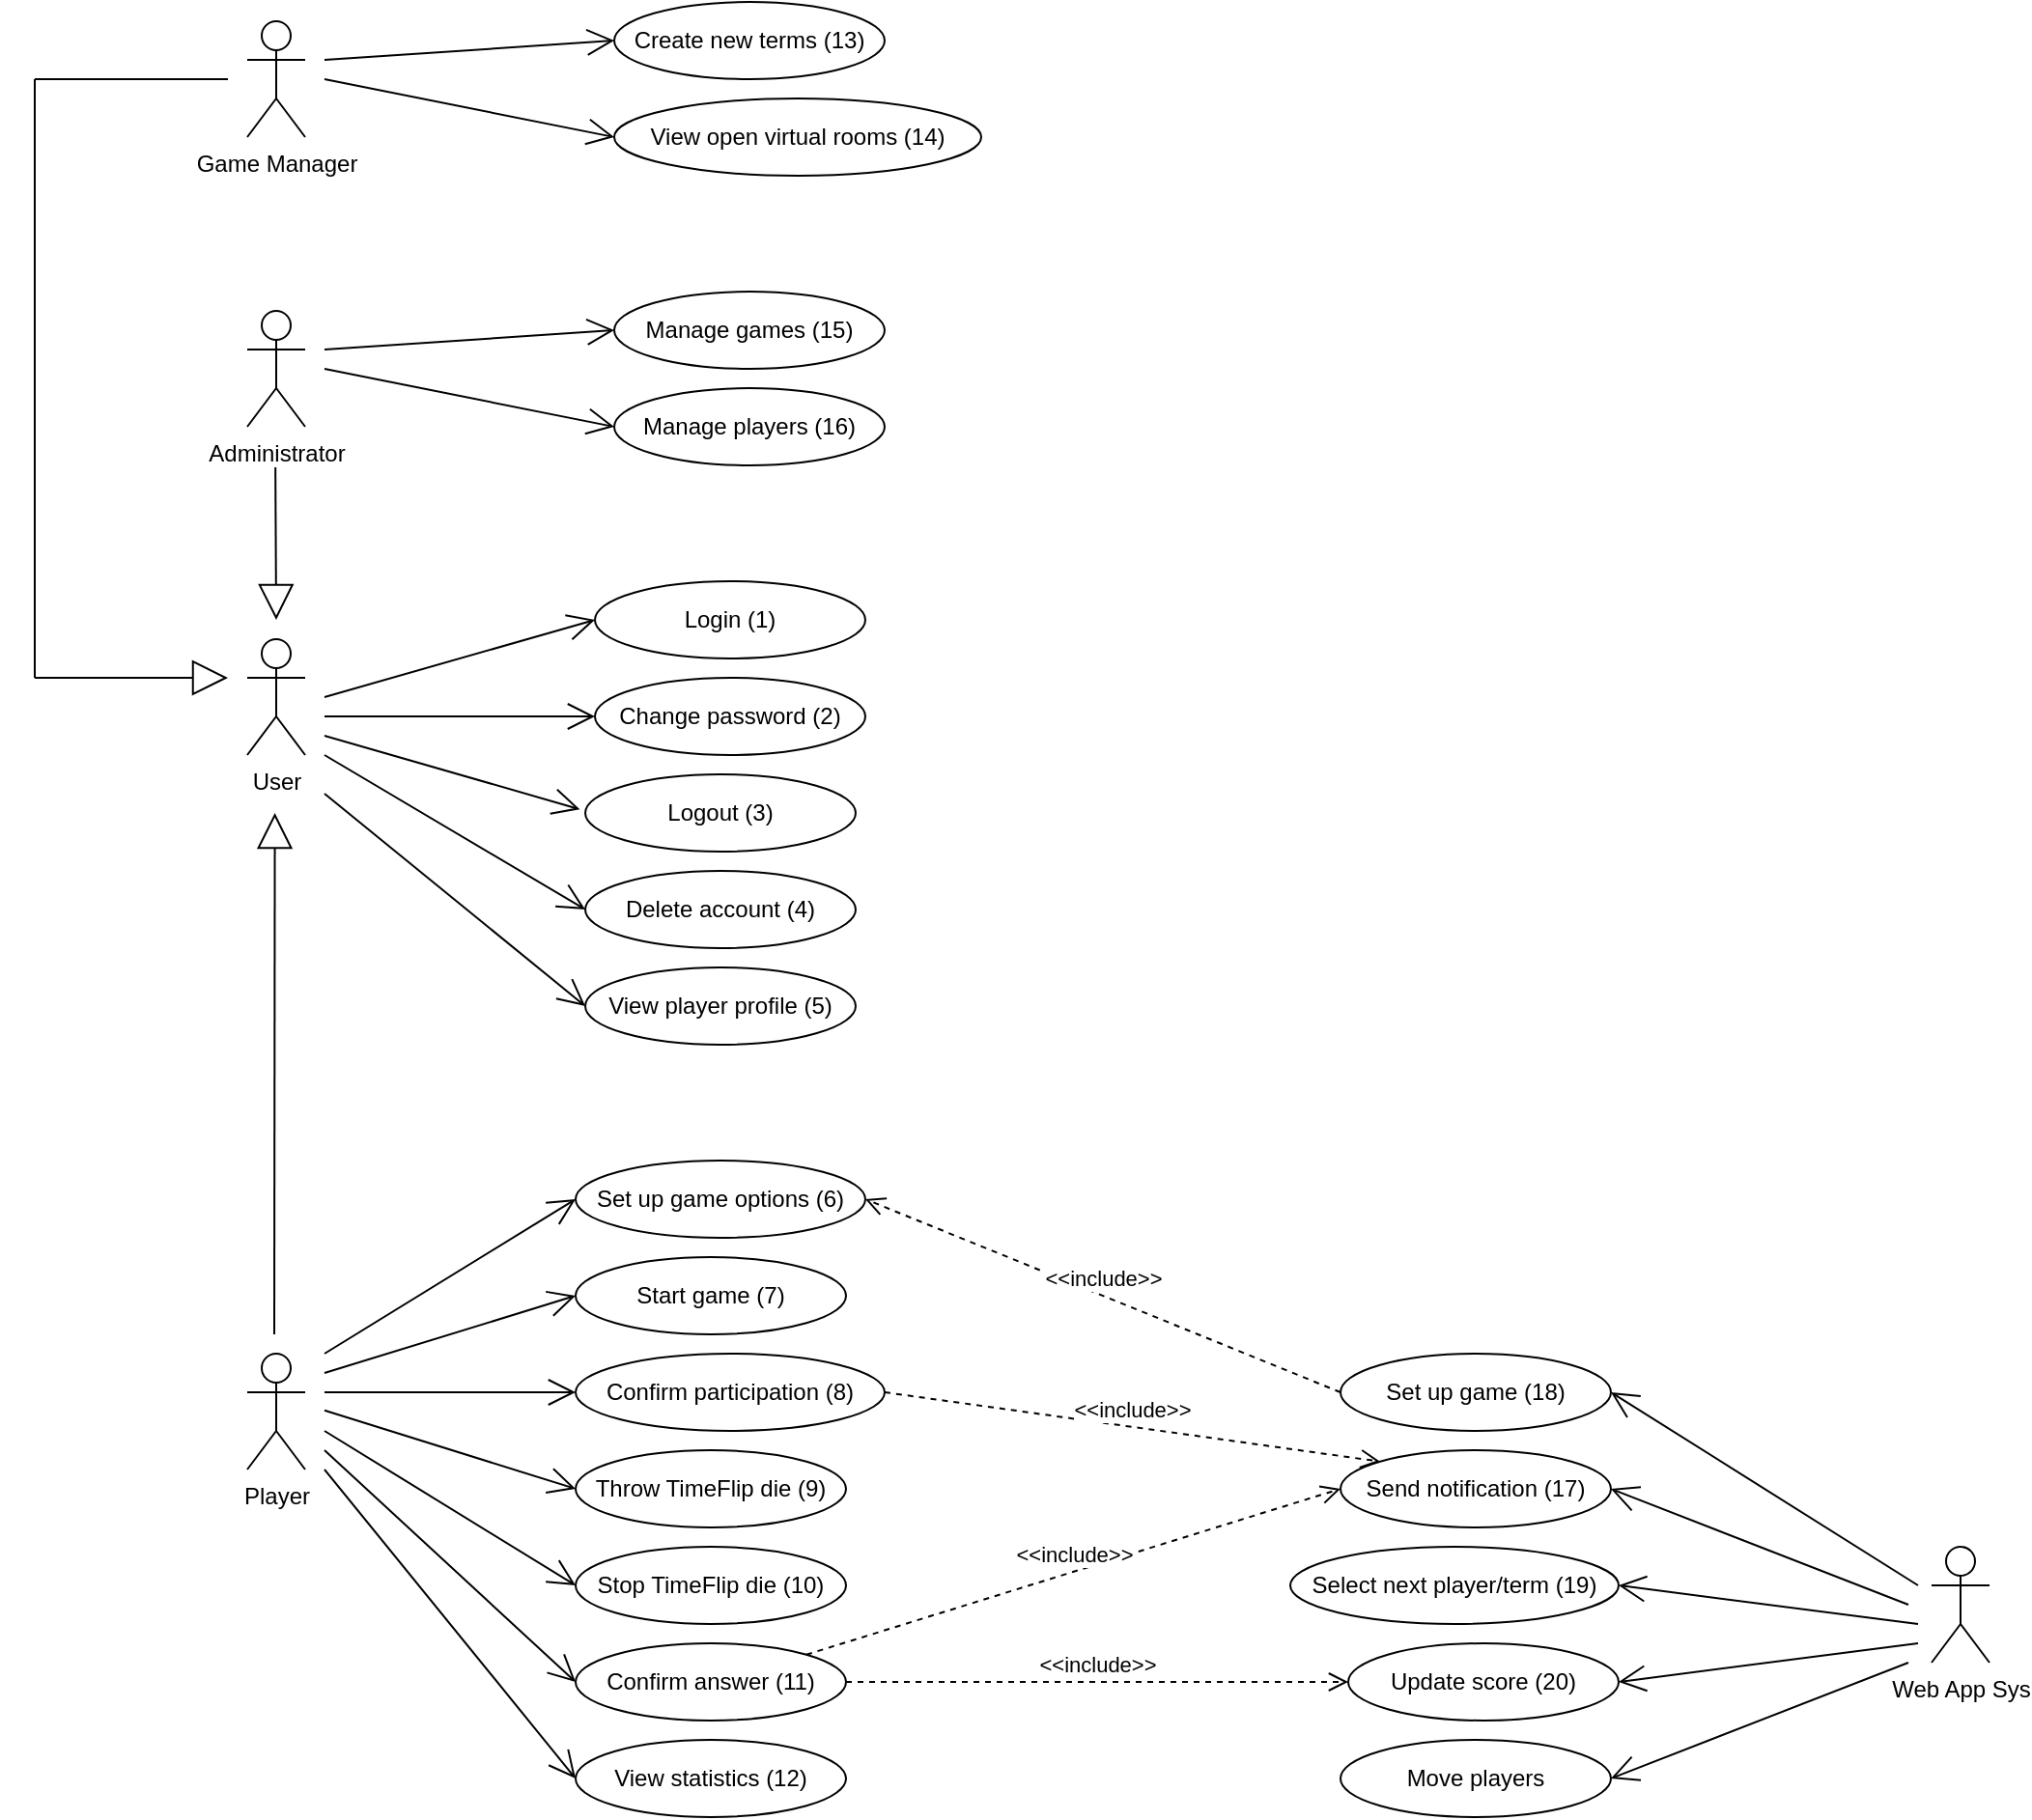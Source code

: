 <mxfile version="14.1.8" type="device"><diagram id="kByiQQWcmBYjvNF7uW5U" name="Page-1"><mxGraphModel dx="1090" dy="337" grid="1" gridSize="10" guides="1" tooltips="1" connect="1" arrows="1" fold="1" page="1" pageScale="1" pageWidth="827" pageHeight="1169" math="0" shadow="0"><root><mxCell id="0"/><mxCell id="1" parent="0"/><mxCell id="BB9DUj_Hbf-YWpVDN_lV-16" value="Game Manager" style="shape=umlActor;verticalLabelPosition=bottom;verticalAlign=top;html=1;" parent="1" vertex="1"><mxGeometry x="-40" y="130" width="30" height="60" as="geometry"/></mxCell><mxCell id="BB9DUj_Hbf-YWpVDN_lV-17" value="User" style="shape=umlActor;verticalLabelPosition=bottom;verticalAlign=top;html=1;" parent="1" vertex="1"><mxGeometry x="-40" y="450" width="30" height="60" as="geometry"/></mxCell><mxCell id="BB9DUj_Hbf-YWpVDN_lV-32" value="Web App Sys" style="shape=umlActor;verticalLabelPosition=bottom;verticalAlign=top;html=1;" parent="1" vertex="1"><mxGeometry x="832" y="920" width="30" height="60" as="geometry"/></mxCell><mxCell id="BB9DUj_Hbf-YWpVDN_lV-39" value="Administrator" style="shape=umlActor;verticalLabelPosition=bottom;verticalAlign=top;html=1;" parent="1" vertex="1"><mxGeometry x="-40" y="280" width="30" height="60" as="geometry"/></mxCell><mxCell id="BB9DUj_Hbf-YWpVDN_lV-40" value="Manage games (15)" style="ellipse;whiteSpace=wrap;html=1;" parent="1" vertex="1"><mxGeometry x="150" y="270" width="140" height="40" as="geometry"/></mxCell><mxCell id="BB9DUj_Hbf-YWpVDN_lV-41" value="Manage players (16)" style="ellipse;whiteSpace=wrap;html=1;" parent="1" vertex="1"><mxGeometry x="150" y="320" width="140" height="40" as="geometry"/></mxCell><mxCell id="BB9DUj_Hbf-YWpVDN_lV-43" value="View statistics (12)" style="ellipse;whiteSpace=wrap;html=1;" parent="1" vertex="1"><mxGeometry x="130" y="1020" width="140" height="40" as="geometry"/></mxCell><mxCell id="BB9DUj_Hbf-YWpVDN_lV-44" value="Create new terms (13)" style="ellipse;whiteSpace=wrap;html=1;" parent="1" vertex="1"><mxGeometry x="150" y="120" width="140" height="40" as="geometry"/></mxCell><mxCell id="BB9DUj_Hbf-YWpVDN_lV-45" value="View open virtual rooms (14)" style="ellipse;whiteSpace=wrap;html=1;" parent="1" vertex="1"><mxGeometry x="150" y="170" width="190" height="40" as="geometry"/></mxCell><mxCell id="BB9DUj_Hbf-YWpVDN_lV-48" value="Start game (7)" style="ellipse;whiteSpace=wrap;html=1;" parent="1" vertex="1"><mxGeometry x="130" y="770" width="140" height="40" as="geometry"/></mxCell><mxCell id="BB9DUj_Hbf-YWpVDN_lV-50" value="Confirm participation (8)" style="ellipse;whiteSpace=wrap;html=1;" parent="1" vertex="1"><mxGeometry x="130" y="820" width="160" height="40" as="geometry"/></mxCell><mxCell id="BB9DUj_Hbf-YWpVDN_lV-54" value="Select next player/term (19)" style="ellipse;whiteSpace=wrap;html=1;" parent="1" vertex="1"><mxGeometry x="500" y="920" width="170" height="40" as="geometry"/></mxCell><mxCell id="BB9DUj_Hbf-YWpVDN_lV-57" value="Login (1)" style="ellipse;whiteSpace=wrap;html=1;" parent="1" vertex="1"><mxGeometry x="140" y="420" width="140" height="40" as="geometry"/></mxCell><mxCell id="BB9DUj_Hbf-YWpVDN_lV-58" value="Logout (3)" style="ellipse;whiteSpace=wrap;html=1;" parent="1" vertex="1"><mxGeometry x="135" y="520" width="140" height="40" as="geometry"/></mxCell><mxCell id="BB9DUj_Hbf-YWpVDN_lV-60" value="Stop TimeFlip die (10)" style="ellipse;whiteSpace=wrap;html=1;" parent="1" vertex="1"><mxGeometry x="130" y="920" width="140" height="40" as="geometry"/></mxCell><mxCell id="BB9DUj_Hbf-YWpVDN_lV-64" value="Update score (20)" style="ellipse;whiteSpace=wrap;html=1;" parent="1" vertex="1"><mxGeometry x="530" y="970" width="140" height="40" as="geometry"/></mxCell><mxCell id="J8omKY16qlH7DAXxS5Rc-6" value="Change password (2)" style="ellipse;whiteSpace=wrap;html=1;" parent="1" vertex="1"><mxGeometry x="140" y="470" width="140" height="40" as="geometry"/></mxCell><mxCell id="J8omKY16qlH7DAXxS5Rc-7" value="View player profile (5)" style="ellipse;whiteSpace=wrap;html=1;" parent="1" vertex="1"><mxGeometry x="135" y="620" width="140" height="40" as="geometry"/></mxCell><mxCell id="J8omKY16qlH7DAXxS5Rc-8" value="Set up game options (6)" style="ellipse;whiteSpace=wrap;html=1;" parent="1" vertex="1"><mxGeometry x="130" y="720" width="150" height="40" as="geometry"/></mxCell><mxCell id="J8omKY16qlH7DAXxS5Rc-9" value="Throw TimeFlip die (9)" style="ellipse;whiteSpace=wrap;html=1;" parent="1" vertex="1"><mxGeometry x="130" y="870" width="140" height="40" as="geometry"/></mxCell><mxCell id="J8omKY16qlH7DAXxS5Rc-11" value="Delete account (4)" style="ellipse;whiteSpace=wrap;html=1;" parent="1" vertex="1"><mxGeometry x="135" y="570" width="140" height="40" as="geometry"/></mxCell><mxCell id="J8omKY16qlH7DAXxS5Rc-26" value="Set up game (18)" style="ellipse;whiteSpace=wrap;html=1;" parent="1" vertex="1"><mxGeometry x="526" y="820" width="140" height="40" as="geometry"/></mxCell><mxCell id="J8omKY16qlH7DAXxS5Rc-30" value="" style="endArrow=block;endSize=16;endFill=0;html=1;" parent="1" edge="1"><mxGeometry width="160" relative="1" as="geometry"><mxPoint x="-26" y="810" as="sourcePoint"/><mxPoint x="-25.71" y="540" as="targetPoint"/></mxGeometry></mxCell><mxCell id="J8omKY16qlH7DAXxS5Rc-31" value="" style="endArrow=block;endSize=16;endFill=0;html=1;" parent="1" edge="1"><mxGeometry width="160" relative="1" as="geometry"><mxPoint x="-25.42" y="361" as="sourcePoint"/><mxPoint x="-25" y="440" as="targetPoint"/></mxGeometry></mxCell><mxCell id="J8omKY16qlH7DAXxS5Rc-33" value="" style="endArrow=open;endFill=1;endSize=12;html=1;entryX=0;entryY=0.5;entryDx=0;entryDy=0;" parent="1" target="BB9DUj_Hbf-YWpVDN_lV-40" edge="1"><mxGeometry width="160" relative="1" as="geometry"><mxPoint y="300" as="sourcePoint"/><mxPoint x="410" y="860" as="targetPoint"/></mxGeometry></mxCell><mxCell id="J8omKY16qlH7DAXxS5Rc-35" value="&amp;lt;&amp;lt;include&amp;gt;&amp;gt;" style="html=1;verticalAlign=bottom;endArrow=open;dashed=1;endSize=8;exitX=1;exitY=0.5;exitDx=0;exitDy=0;entryX=0;entryY=0.5;entryDx=0;entryDy=0;" parent="1" source="bwkS07kJHdkBES7dfqmh-12" target="BB9DUj_Hbf-YWpVDN_lV-64" edge="1"><mxGeometry relative="1" as="geometry"><mxPoint x="320" y="780" as="sourcePoint"/><mxPoint x="340" y="1030" as="targetPoint"/></mxGeometry></mxCell><mxCell id="bwkS07kJHdkBES7dfqmh-1" value="" style="endArrow=open;endFill=1;endSize=12;html=1;entryX=0;entryY=0.5;entryDx=0;entryDy=0;" parent="1" target="BB9DUj_Hbf-YWpVDN_lV-41" edge="1"><mxGeometry width="160" relative="1" as="geometry"><mxPoint y="310" as="sourcePoint"/><mxPoint x="55" y="300" as="targetPoint"/></mxGeometry></mxCell><mxCell id="bwkS07kJHdkBES7dfqmh-2" value="" style="endArrow=open;endFill=1;endSize=12;html=1;entryX=0;entryY=0.5;entryDx=0;entryDy=0;" parent="1" target="BB9DUj_Hbf-YWpVDN_lV-57" edge="1"><mxGeometry width="160" relative="1" as="geometry"><mxPoint y="480" as="sourcePoint"/><mxPoint x="45" y="445" as="targetPoint"/></mxGeometry></mxCell><mxCell id="bwkS07kJHdkBES7dfqmh-3" value="" style="endArrow=open;endFill=1;endSize=12;html=1;entryX=0;entryY=0.5;entryDx=0;entryDy=0;" parent="1" target="J8omKY16qlH7DAXxS5Rc-6" edge="1"><mxGeometry width="160" relative="1" as="geometry"><mxPoint y="490" as="sourcePoint"/><mxPoint x="45" y="445" as="targetPoint"/></mxGeometry></mxCell><mxCell id="bwkS07kJHdkBES7dfqmh-4" value="" style="endArrow=open;endFill=1;endSize=12;html=1;entryX=-0.02;entryY=0.452;entryDx=0;entryDy=0;entryPerimeter=0;" parent="1" target="BB9DUj_Hbf-YWpVDN_lV-58" edge="1"><mxGeometry width="160" relative="1" as="geometry"><mxPoint y="500" as="sourcePoint"/><mxPoint x="35" y="509.52" as="targetPoint"/></mxGeometry></mxCell><mxCell id="bwkS07kJHdkBES7dfqmh-5" value="" style="endArrow=open;endFill=1;endSize=12;html=1;entryX=0;entryY=0.5;entryDx=0;entryDy=0;" parent="1" target="J8omKY16qlH7DAXxS5Rc-11" edge="1"><mxGeometry width="160" relative="1" as="geometry"><mxPoint y="510" as="sourcePoint"/><mxPoint x="27.2" y="560.0" as="targetPoint"/></mxGeometry></mxCell><mxCell id="bwkS07kJHdkBES7dfqmh-6" value="Player" style="shape=umlActor;verticalLabelPosition=bottom;verticalAlign=top;html=1;" parent="1" vertex="1"><mxGeometry x="-40" y="820" width="30" height="60" as="geometry"/></mxCell><mxCell id="bwkS07kJHdkBES7dfqmh-7" value="" style="endArrow=open;endFill=1;endSize=12;html=1;entryX=0;entryY=0.5;entryDx=0;entryDy=0;" parent="1" target="BB9DUj_Hbf-YWpVDN_lV-44" edge="1"><mxGeometry width="160" relative="1" as="geometry"><mxPoint y="150" as="sourcePoint"/><mxPoint x="45" y="140" as="targetPoint"/></mxGeometry></mxCell><mxCell id="bwkS07kJHdkBES7dfqmh-8" value="" style="endArrow=open;endFill=1;endSize=12;html=1;entryX=0;entryY=0.5;entryDx=0;entryDy=0;" parent="1" target="BB9DUj_Hbf-YWpVDN_lV-45" edge="1"><mxGeometry width="160" relative="1" as="geometry"><mxPoint y="160" as="sourcePoint"/><mxPoint x="35" y="190" as="targetPoint"/></mxGeometry></mxCell><mxCell id="bwkS07kJHdkBES7dfqmh-9" value="" style="endArrow=block;endSize=16;endFill=0;html=1;" parent="1" edge="1"><mxGeometry width="160" relative="1" as="geometry"><mxPoint x="-150" y="470" as="sourcePoint"/><mxPoint x="-50" y="470" as="targetPoint"/></mxGeometry></mxCell><mxCell id="bwkS07kJHdkBES7dfqmh-10" value="" style="endArrow=none;html=1;" parent="1" edge="1"><mxGeometry width="50" height="50" relative="1" as="geometry"><mxPoint x="-150" y="470" as="sourcePoint"/><mxPoint x="-150" y="160" as="targetPoint"/></mxGeometry></mxCell><mxCell id="bwkS07kJHdkBES7dfqmh-11" value="" style="endArrow=none;html=1;" parent="1" edge="1"><mxGeometry width="50" height="50" relative="1" as="geometry"><mxPoint x="-50" y="160" as="sourcePoint"/><mxPoint x="-150" y="160" as="targetPoint"/></mxGeometry></mxCell><mxCell id="bwkS07kJHdkBES7dfqmh-12" value="Confirm answer (11)" style="ellipse;whiteSpace=wrap;html=1;" parent="1" vertex="1"><mxGeometry x="130" y="970" width="140" height="40" as="geometry"/></mxCell><mxCell id="bwkS07kJHdkBES7dfqmh-13" value="" style="endArrow=open;endFill=1;endSize=12;html=1;entryX=0;entryY=0.5;entryDx=0;entryDy=0;" parent="1" target="BB9DUj_Hbf-YWpVDN_lV-50" edge="1"><mxGeometry width="160" relative="1" as="geometry"><mxPoint y="840" as="sourcePoint"/><mxPoint x="30.0" y="990" as="targetPoint"/></mxGeometry></mxCell><mxCell id="bwkS07kJHdkBES7dfqmh-15" value="" style="endArrow=open;endFill=1;endSize=12;html=1;entryX=0;entryY=0.5;entryDx=0;entryDy=0;" parent="1" target="J8omKY16qlH7DAXxS5Rc-9" edge="1"><mxGeometry width="160" relative="1" as="geometry"><mxPoint y="849.41" as="sourcePoint"/><mxPoint x="130.0" y="849.41" as="targetPoint"/></mxGeometry></mxCell><mxCell id="bwkS07kJHdkBES7dfqmh-16" value="" style="endArrow=open;endFill=1;endSize=12;html=1;entryX=0;entryY=0.5;entryDx=0;entryDy=0;" parent="1" target="BB9DUj_Hbf-YWpVDN_lV-60" edge="1"><mxGeometry width="160" relative="1" as="geometry"><mxPoint y="860" as="sourcePoint"/><mxPoint x="130.0" y="910.59" as="targetPoint"/></mxGeometry></mxCell><mxCell id="bwkS07kJHdkBES7dfqmh-17" value="" style="endArrow=open;endFill=1;endSize=12;html=1;entryX=0;entryY=0.5;entryDx=0;entryDy=0;" parent="1" target="bwkS07kJHdkBES7dfqmh-12" edge="1"><mxGeometry width="160" relative="1" as="geometry"><mxPoint y="870" as="sourcePoint"/><mxPoint x="140.0" y="950" as="targetPoint"/></mxGeometry></mxCell><mxCell id="bwkS07kJHdkBES7dfqmh-18" value="" style="endArrow=open;endFill=1;endSize=12;html=1;entryX=0;entryY=0.5;entryDx=0;entryDy=0;" parent="1" target="BB9DUj_Hbf-YWpVDN_lV-43" edge="1"><mxGeometry width="160" relative="1" as="geometry"><mxPoint y="880" as="sourcePoint"/><mxPoint x="140.0" y="1000" as="targetPoint"/></mxGeometry></mxCell><mxCell id="bwkS07kJHdkBES7dfqmh-19" value="" style="endArrow=open;endFill=1;endSize=12;html=1;entryX=0;entryY=0.5;entryDx=0;entryDy=0;" parent="1" target="BB9DUj_Hbf-YWpVDN_lV-48" edge="1"><mxGeometry width="160" relative="1" as="geometry"><mxPoint y="830" as="sourcePoint"/><mxPoint x="140.0" y="850" as="targetPoint"/></mxGeometry></mxCell><mxCell id="bwkS07kJHdkBES7dfqmh-20" value="" style="endArrow=open;endFill=1;endSize=12;html=1;entryX=0;entryY=0.5;entryDx=0;entryDy=0;" parent="1" target="J8omKY16qlH7DAXxS5Rc-8" edge="1"><mxGeometry width="160" relative="1" as="geometry"><mxPoint y="820" as="sourcePoint"/><mxPoint x="140.0" y="800" as="targetPoint"/></mxGeometry></mxCell><mxCell id="bwkS07kJHdkBES7dfqmh-21" value="" style="endArrow=open;endFill=1;endSize=12;html=1;entryX=0;entryY=0.5;entryDx=0;entryDy=0;" parent="1" target="J8omKY16qlH7DAXxS5Rc-7" edge="1"><mxGeometry width="160" relative="1" as="geometry"><mxPoint y="530" as="sourcePoint"/><mxPoint x="140.0" y="750" as="targetPoint"/></mxGeometry></mxCell><mxCell id="bwkS07kJHdkBES7dfqmh-23" value="" style="endArrow=open;endFill=1;endSize=12;html=1;entryX=1;entryY=0.5;entryDx=0;entryDy=0;" parent="1" target="J8omKY16qlH7DAXxS5Rc-26" edge="1"><mxGeometry width="160" relative="1" as="geometry"><mxPoint x="825" y="940" as="sourcePoint"/><mxPoint x="805" y="1130" as="targetPoint"/></mxGeometry></mxCell><mxCell id="bwkS07kJHdkBES7dfqmh-24" value="" style="endArrow=open;endFill=1;endSize=12;html=1;entryX=1;entryY=0.5;entryDx=0;entryDy=0;" parent="1" target="BB9DUj_Hbf-YWpVDN_lV-54" edge="1"><mxGeometry width="160" relative="1" as="geometry"><mxPoint x="825" y="960" as="sourcePoint"/><mxPoint x="676" y="900" as="targetPoint"/></mxGeometry></mxCell><mxCell id="bwkS07kJHdkBES7dfqmh-25" value="" style="endArrow=open;endFill=1;endSize=12;html=1;entryX=1;entryY=0.5;entryDx=0;entryDy=0;" parent="1" target="BB9DUj_Hbf-YWpVDN_lV-64" edge="1"><mxGeometry width="160" relative="1" as="geometry"><mxPoint x="825" y="970" as="sourcePoint"/><mxPoint x="680" y="950" as="targetPoint"/></mxGeometry></mxCell><mxCell id="bwkS07kJHdkBES7dfqmh-27" value="Send notification (17)" style="ellipse;whiteSpace=wrap;html=1;" parent="1" vertex="1"><mxGeometry x="526" y="870" width="140" height="40" as="geometry"/></mxCell><mxCell id="bwkS07kJHdkBES7dfqmh-28" value="" style="endArrow=open;endFill=1;endSize=12;html=1;entryX=1;entryY=0.5;entryDx=0;entryDy=0;" parent="1" target="bwkS07kJHdkBES7dfqmh-27" edge="1"><mxGeometry width="160" relative="1" as="geometry"><mxPoint x="820" y="950" as="sourcePoint"/><mxPoint x="676" y="900" as="targetPoint"/></mxGeometry></mxCell><mxCell id="bwkS07kJHdkBES7dfqmh-29" value="&amp;lt;&amp;lt;include&amp;gt;&amp;gt;" style="html=1;verticalAlign=bottom;endArrow=open;dashed=1;endSize=8;exitX=1;exitY=0;exitDx=0;exitDy=0;entryX=0;entryY=0.5;entryDx=0;entryDy=0;" parent="1" source="bwkS07kJHdkBES7dfqmh-12" target="bwkS07kJHdkBES7dfqmh-27" edge="1"><mxGeometry relative="1" as="geometry"><mxPoint x="540" y="1000" as="sourcePoint"/><mxPoint x="340" y="870" as="targetPoint"/></mxGeometry></mxCell><mxCell id="bwkS07kJHdkBES7dfqmh-30" value="&amp;lt;&amp;lt;include&amp;gt;&amp;gt;" style="html=1;verticalAlign=bottom;endArrow=open;dashed=1;endSize=8;exitX=1;exitY=0.5;exitDx=0;exitDy=0;entryX=0;entryY=0;entryDx=0;entryDy=0;" parent="1" source="BB9DUj_Hbf-YWpVDN_lV-50" target="bwkS07kJHdkBES7dfqmh-27" edge="1"><mxGeometry relative="1" as="geometry"><mxPoint x="536" y="850" as="sourcePoint"/><mxPoint x="520" y="780" as="targetPoint"/></mxGeometry></mxCell><mxCell id="bwkS07kJHdkBES7dfqmh-31" value="&amp;lt;&amp;lt;include&amp;gt;&amp;gt;" style="html=1;verticalAlign=bottom;endArrow=open;dashed=1;endSize=8;entryX=1;entryY=0.5;entryDx=0;entryDy=0;exitX=0;exitY=0.5;exitDx=0;exitDy=0;" parent="1" source="J8omKY16qlH7DAXxS5Rc-26" target="J8omKY16qlH7DAXxS5Rc-8" edge="1"><mxGeometry relative="1" as="geometry"><mxPoint x="530" y="740" as="sourcePoint"/><mxPoint x="556.712" y="885.798" as="targetPoint"/></mxGeometry></mxCell><mxCell id="bwkS07kJHdkBES7dfqmh-34" value="Move players" style="ellipse;whiteSpace=wrap;html=1;" parent="1" vertex="1"><mxGeometry x="526" y="1020" width="140" height="40" as="geometry"/></mxCell><mxCell id="bwkS07kJHdkBES7dfqmh-35" value="" style="endArrow=open;endFill=1;endSize=12;html=1;entryX=1;entryY=0.5;entryDx=0;entryDy=0;" parent="1" target="bwkS07kJHdkBES7dfqmh-34" edge="1"><mxGeometry width="160" relative="1" as="geometry"><mxPoint x="820" y="980" as="sourcePoint"/><mxPoint x="676" y="850" as="targetPoint"/></mxGeometry></mxCell></root></mxGraphModel></diagram></mxfile>